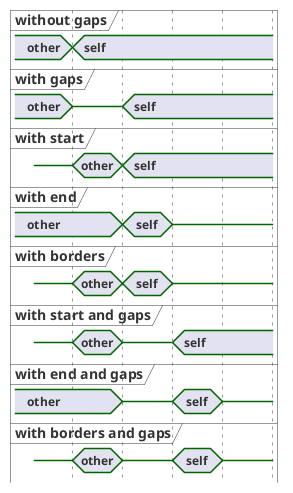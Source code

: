 @startuml
hide time-axis
concise "without gaps" as V
concise "with gaps" as G
concise "with start" as S
concise "with end" as E
concise "with borders" as B
concise "with start and gaps" as SG
concise "with end and gaps" as EG
concise "with borders and gaps" as BG

V is other
G is other
S is {-}
E is other
B is {-}
SG is {-}
EG is other
BG is {-}

@V
0 is self

@G
0 is {-}
1 is self

@S
0 is other
1 is self

@E
1 is self
2 is {-}

@B
0 is other
1 is self
2 is {-}

@SG
0 is other
1 is {-}
2 is self

@EG
1 is {-}
2 is self
3 is {-}

@BG
0 is other
1 is {-}
2 is self
3 is {-}

@enduml
